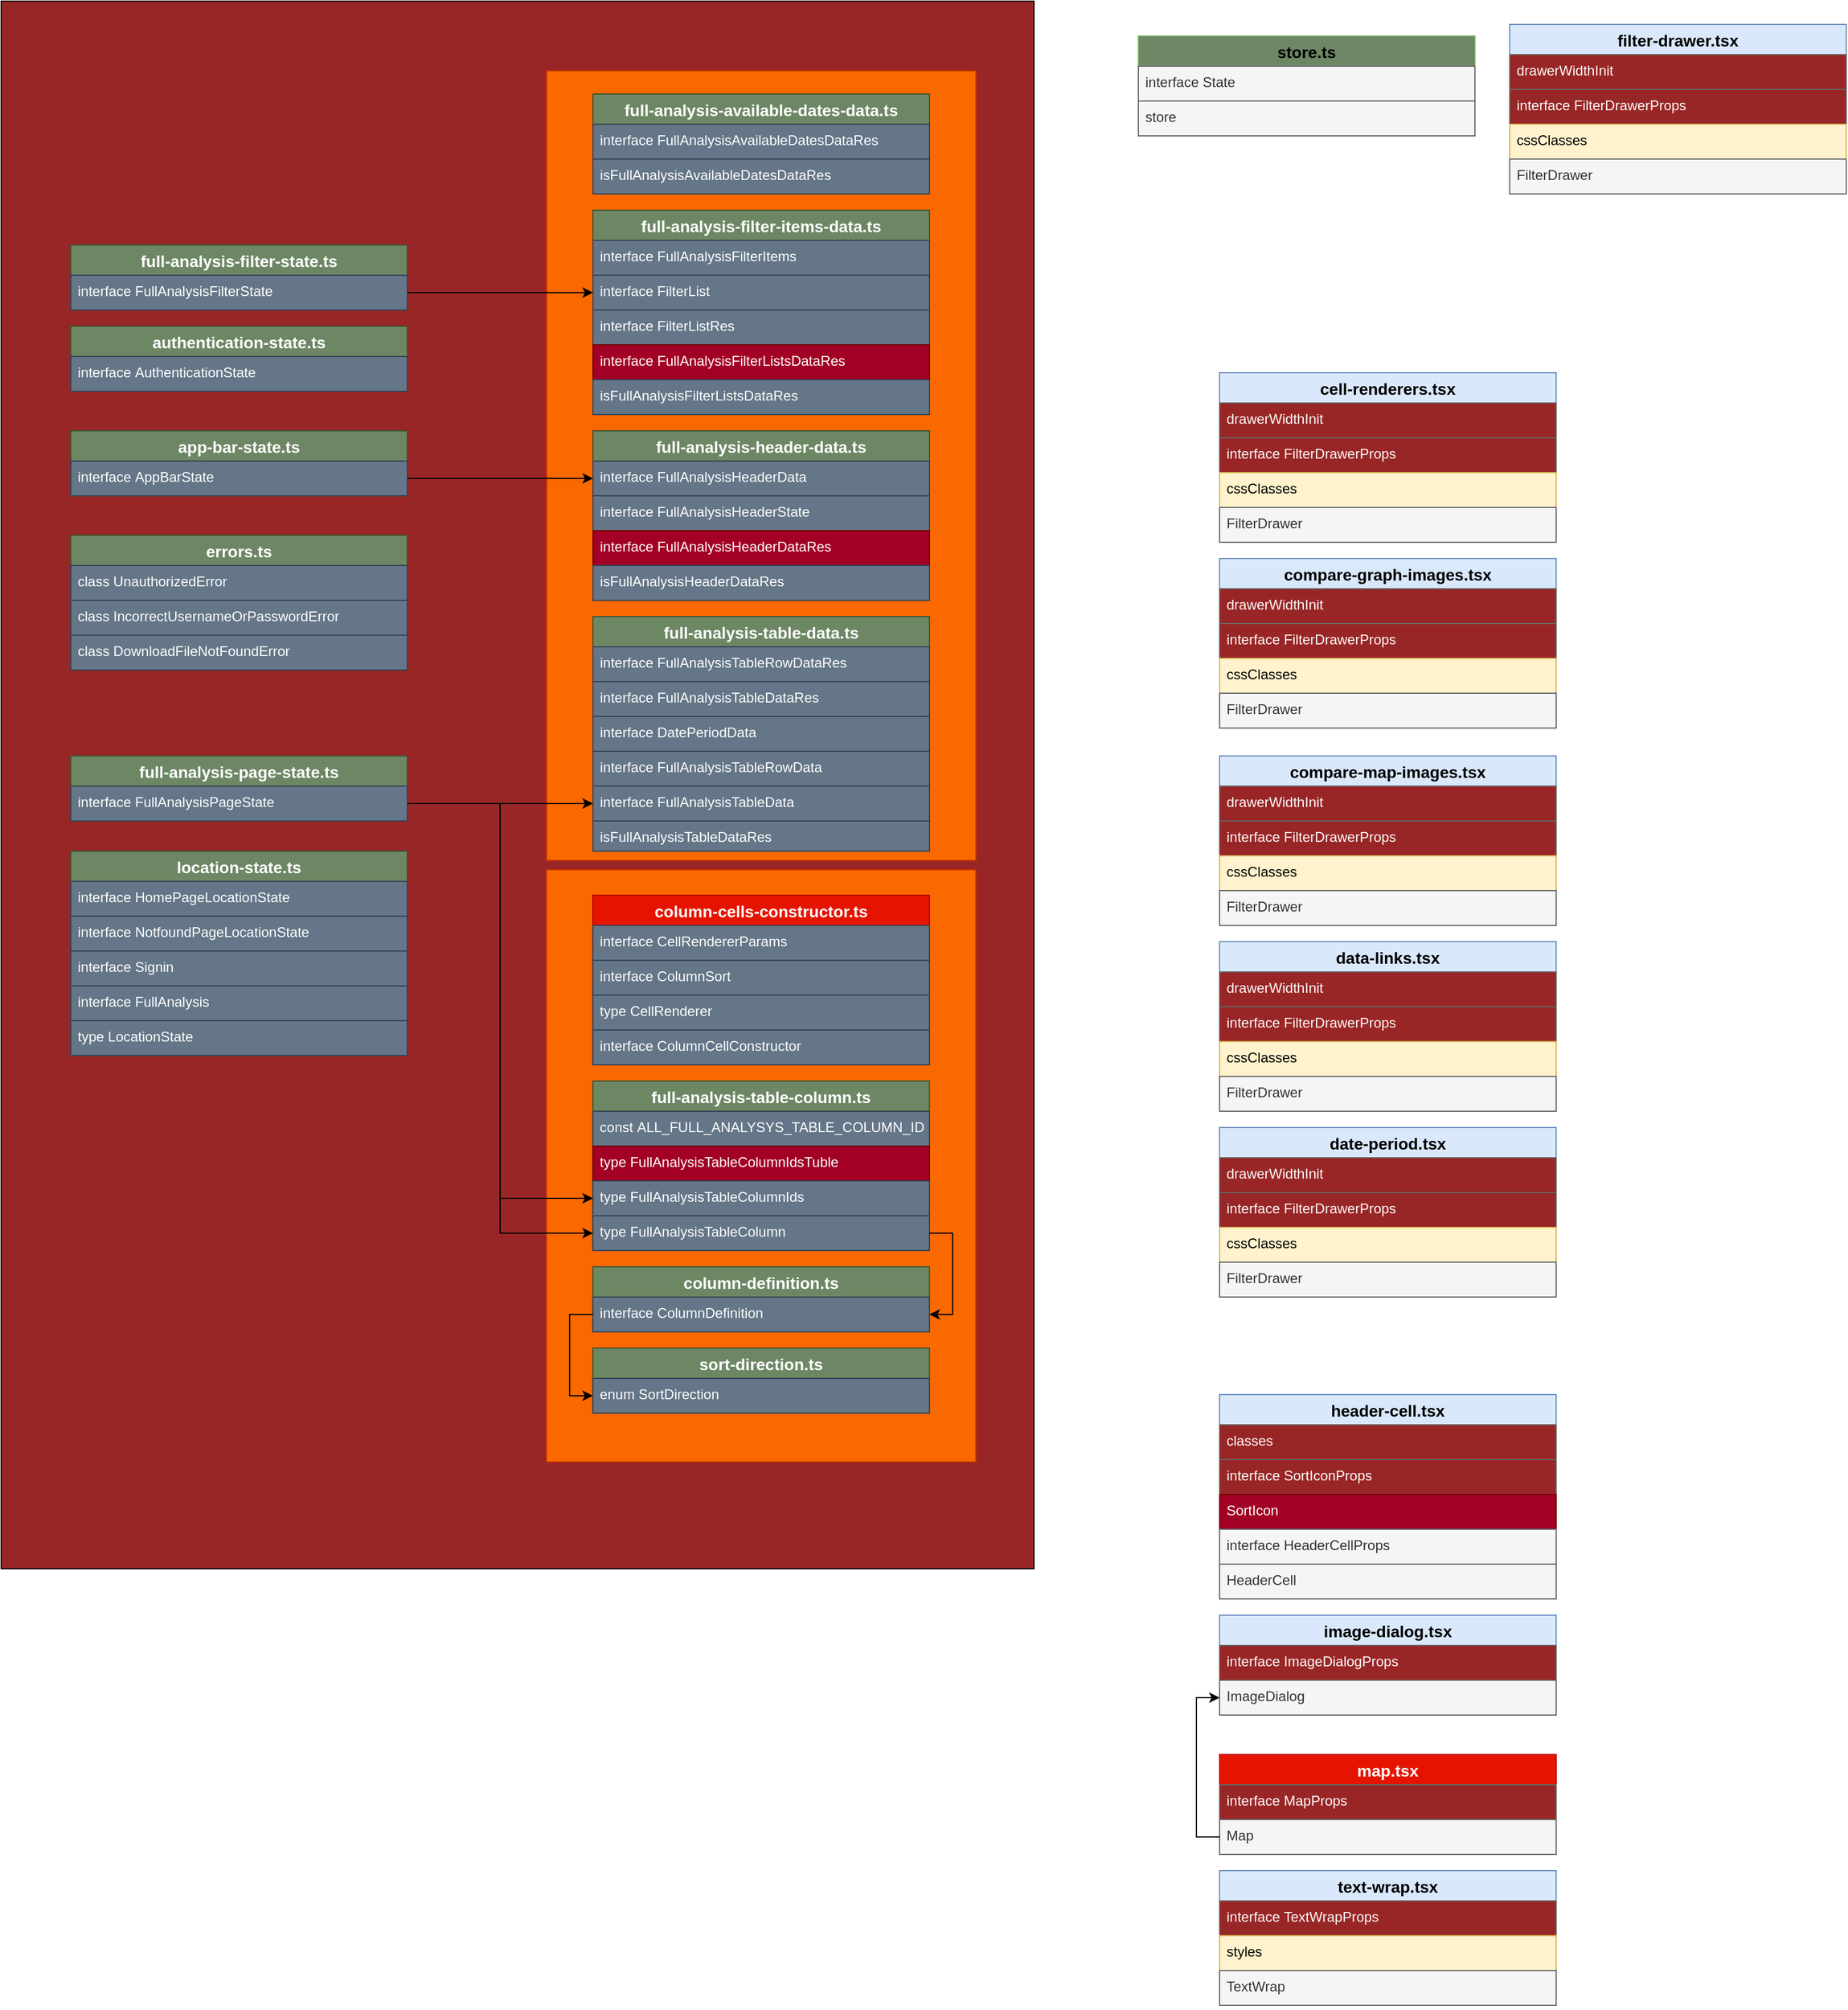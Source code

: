 <mxfile version="14.9.4" type="github">
  <diagram id="5SXes1SylNmNLAyZej1b" name="Page-1">
    <mxGraphModel dx="4013" dy="727" grid="1" gridSize="10" guides="1" tooltips="1" connect="1" arrows="1" fold="1" page="1" pageScale="1" pageWidth="850" pageHeight="1100" math="0" shadow="0">
      <root>
        <mxCell id="0" />
        <mxCell id="1" parent="0" />
        <mxCell id="j3aWC36EJ92PUxpBvVHE-167" value="" style="rounded=0;whiteSpace=wrap;html=1;fillColor=#992626;" vertex="1" parent="1">
          <mxGeometry x="-2810" y="80" width="890" height="1350" as="geometry" />
        </mxCell>
        <mxCell id="j3aWC36EJ92PUxpBvVHE-138" value="" style="rounded=0;whiteSpace=wrap;html=1;fillColor=#fa6800;strokeColor=#C73500;fontColor=#000000;" vertex="1" parent="1">
          <mxGeometry x="-2340" y="140" width="370" height="680" as="geometry" />
        </mxCell>
        <mxCell id="j3aWC36EJ92PUxpBvVHE-137" value="" style="rounded=0;whiteSpace=wrap;html=1;fillColor=#fa6800;strokeColor=#C73500;fontColor=#000000;" vertex="1" parent="1">
          <mxGeometry x="-2340.07" y="828" width="370" height="510" as="geometry" />
        </mxCell>
        <mxCell id="j3aWC36EJ92PUxpBvVHE-92" value="full-analysis-available-dates-data.ts" style="swimlane;fontStyle=1;childLayout=stackLayout;horizontal=1;startSize=26;horizontalStack=0;resizeParent=1;resizeParentMax=0;resizeLast=0;collapsible=1;marginBottom=0;align=center;fontSize=14;fillColor=#6d8764;strokeColor=#3A5431;fontColor=#ffffff;" vertex="1" parent="1">
          <mxGeometry x="-2300" y="160" width="290" height="86" as="geometry">
            <mxRectangle x="-70" y="90" width="120" height="26" as="alternateBounds" />
          </mxGeometry>
        </mxCell>
        <mxCell id="j3aWC36EJ92PUxpBvVHE-93" value="interface FullAnalysisAvailableDatesDataRes" style="text;strokeColor=#314354;fillColor=#647687;spacingLeft=4;spacingRight=4;overflow=hidden;rotatable=0;points=[[0,0.5],[1,0.5]];portConstraint=eastwest;fontSize=12;fontColor=#ffffff;" vertex="1" parent="j3aWC36EJ92PUxpBvVHE-92">
          <mxGeometry y="26" width="290" height="30" as="geometry" />
        </mxCell>
        <mxCell id="j3aWC36EJ92PUxpBvVHE-94" value="isFullAnalysisAvailableDatesDataRes" style="text;strokeColor=#314354;fillColor=#647687;spacingLeft=4;spacingRight=4;overflow=hidden;rotatable=0;points=[[0,0.5],[1,0.5]];portConstraint=eastwest;fontSize=12;fontColor=#ffffff;" vertex="1" parent="j3aWC36EJ92PUxpBvVHE-92">
          <mxGeometry y="56" width="290" height="30" as="geometry" />
        </mxCell>
        <mxCell id="j3aWC36EJ92PUxpBvVHE-95" value="full-analysis-filter-items-data.ts" style="swimlane;fontStyle=1;childLayout=stackLayout;horizontal=1;startSize=26;horizontalStack=0;resizeParent=1;resizeParentMax=0;resizeLast=0;collapsible=1;marginBottom=0;align=center;fontSize=14;fillColor=#6d8764;strokeColor=#3A5431;fontColor=#ffffff;" vertex="1" parent="1">
          <mxGeometry x="-2300" y="260" width="290" height="176" as="geometry">
            <mxRectangle x="-70" y="90" width="120" height="26" as="alternateBounds" />
          </mxGeometry>
        </mxCell>
        <mxCell id="j3aWC36EJ92PUxpBvVHE-96" value="interface FullAnalysisFilterItems" style="text;strokeColor=#314354;fillColor=#647687;spacingLeft=4;spacingRight=4;overflow=hidden;rotatable=0;points=[[0,0.5],[1,0.5]];portConstraint=eastwest;fontSize=12;fontColor=#ffffff;" vertex="1" parent="j3aWC36EJ92PUxpBvVHE-95">
          <mxGeometry y="26" width="290" height="30" as="geometry" />
        </mxCell>
        <mxCell id="j3aWC36EJ92PUxpBvVHE-97" value="interface FilterList" style="text;strokeColor=#314354;fillColor=#647687;spacingLeft=4;spacingRight=4;overflow=hidden;rotatable=0;points=[[0,0.5],[1,0.5]];portConstraint=eastwest;fontSize=12;fontColor=#ffffff;" vertex="1" parent="j3aWC36EJ92PUxpBvVHE-95">
          <mxGeometry y="56" width="290" height="30" as="geometry" />
        </mxCell>
        <mxCell id="j3aWC36EJ92PUxpBvVHE-104" value="interface FilterListRes" style="text;strokeColor=#314354;fillColor=#647687;spacingLeft=4;spacingRight=4;overflow=hidden;rotatable=0;points=[[0,0.5],[1,0.5]];portConstraint=eastwest;fontSize=12;fontColor=#ffffff;" vertex="1" parent="j3aWC36EJ92PUxpBvVHE-95">
          <mxGeometry y="86" width="290" height="30" as="geometry" />
        </mxCell>
        <mxCell id="j3aWC36EJ92PUxpBvVHE-105" value="interface FullAnalysisFilterListsDataRes" style="text;strokeColor=#6F0000;fillColor=#a20025;spacingLeft=4;spacingRight=4;overflow=hidden;rotatable=0;points=[[0,0.5],[1,0.5]];portConstraint=eastwest;fontSize=12;fontColor=#ffffff;" vertex="1" parent="j3aWC36EJ92PUxpBvVHE-95">
          <mxGeometry y="116" width="290" height="30" as="geometry" />
        </mxCell>
        <mxCell id="j3aWC36EJ92PUxpBvVHE-106" value="isFullAnalysisFilterListsDataRes" style="text;strokeColor=#314354;fillColor=#647687;spacingLeft=4;spacingRight=4;overflow=hidden;rotatable=0;points=[[0,0.5],[1,0.5]];portConstraint=eastwest;fontSize=12;fontColor=#ffffff;" vertex="1" parent="j3aWC36EJ92PUxpBvVHE-95">
          <mxGeometry y="146" width="290" height="30" as="geometry" />
        </mxCell>
        <mxCell id="j3aWC36EJ92PUxpBvVHE-101" value="full-analysis-table-data.ts" style="swimlane;fontStyle=1;childLayout=stackLayout;horizontal=1;startSize=26;horizontalStack=0;resizeParent=1;resizeParentMax=0;resizeLast=0;collapsible=1;marginBottom=0;align=center;fontSize=14;fillColor=#6d8764;strokeColor=#3A5431;fontColor=#ffffff;" vertex="1" parent="1">
          <mxGeometry x="-2300" y="610" width="290" height="202" as="geometry">
            <mxRectangle x="-70" y="90" width="120" height="26" as="alternateBounds" />
          </mxGeometry>
        </mxCell>
        <mxCell id="j3aWC36EJ92PUxpBvVHE-102" value="interface FullAnalysisTableRowDataRes" style="text;strokeColor=#314354;fillColor=#647687;spacingLeft=4;spacingRight=4;overflow=hidden;rotatable=0;points=[[0,0.5],[1,0.5]];portConstraint=eastwest;fontSize=12;fontColor=#ffffff;" vertex="1" parent="j3aWC36EJ92PUxpBvVHE-101">
          <mxGeometry y="26" width="290" height="30" as="geometry" />
        </mxCell>
        <mxCell id="j3aWC36EJ92PUxpBvVHE-113" value="interface FullAnalysisTableDataRes" style="text;strokeColor=#314354;fillColor=#647687;spacingLeft=4;spacingRight=4;overflow=hidden;rotatable=0;points=[[0,0.5],[1,0.5]];portConstraint=eastwest;fontSize=12;fontColor=#ffffff;" vertex="1" parent="j3aWC36EJ92PUxpBvVHE-101">
          <mxGeometry y="56" width="290" height="30" as="geometry" />
        </mxCell>
        <mxCell id="j3aWC36EJ92PUxpBvVHE-114" value="interface DatePeriodData" style="text;strokeColor=#314354;fillColor=#647687;spacingLeft=4;spacingRight=4;overflow=hidden;rotatable=0;points=[[0,0.5],[1,0.5]];portConstraint=eastwest;fontSize=12;fontColor=#ffffff;" vertex="1" parent="j3aWC36EJ92PUxpBvVHE-101">
          <mxGeometry y="86" width="290" height="30" as="geometry" />
        </mxCell>
        <mxCell id="j3aWC36EJ92PUxpBvVHE-115" value="interface FullAnalysisTableRowData" style="text;strokeColor=#314354;fillColor=#647687;spacingLeft=4;spacingRight=4;overflow=hidden;rotatable=0;points=[[0,0.5],[1,0.5]];portConstraint=eastwest;fontSize=12;fontColor=#ffffff;" vertex="1" parent="j3aWC36EJ92PUxpBvVHE-101">
          <mxGeometry y="116" width="290" height="30" as="geometry" />
        </mxCell>
        <mxCell id="j3aWC36EJ92PUxpBvVHE-116" value="interface FullAnalysisTableData" style="text;strokeColor=#314354;fillColor=#647687;spacingLeft=4;spacingRight=4;overflow=hidden;rotatable=0;points=[[0,0.5],[1,0.5]];portConstraint=eastwest;fontSize=12;fontColor=#ffffff;" vertex="1" parent="j3aWC36EJ92PUxpBvVHE-101">
          <mxGeometry y="146" width="290" height="30" as="geometry" />
        </mxCell>
        <mxCell id="j3aWC36EJ92PUxpBvVHE-103" value="isFullAnalysisTableDataRes" style="text;strokeColor=#314354;fillColor=#647687;spacingLeft=4;spacingRight=4;overflow=hidden;rotatable=0;points=[[0,0.5],[1,0.5]];portConstraint=eastwest;fontSize=12;fontColor=#ffffff;" vertex="1" parent="j3aWC36EJ92PUxpBvVHE-101">
          <mxGeometry y="176" width="290" height="26" as="geometry" />
        </mxCell>
        <mxCell id="j3aWC36EJ92PUxpBvVHE-107" value="full-analysis-header-data.ts" style="swimlane;fontStyle=1;childLayout=stackLayout;horizontal=1;startSize=26;horizontalStack=0;resizeParent=1;resizeParentMax=0;resizeLast=0;collapsible=1;marginBottom=0;align=center;fontSize=14;fillColor=#6d8764;strokeColor=#3A5431;fontColor=#ffffff;" vertex="1" parent="1">
          <mxGeometry x="-2300" y="450" width="290" height="146" as="geometry">
            <mxRectangle x="-70" y="90" width="120" height="26" as="alternateBounds" />
          </mxGeometry>
        </mxCell>
        <mxCell id="j3aWC36EJ92PUxpBvVHE-108" value="interface FullAnalysisHeaderData" style="text;strokeColor=#314354;fillColor=#647687;spacingLeft=4;spacingRight=4;overflow=hidden;rotatable=0;points=[[0,0.5],[1,0.5]];portConstraint=eastwest;fontSize=12;fontColor=#ffffff;" vertex="1" parent="j3aWC36EJ92PUxpBvVHE-107">
          <mxGeometry y="26" width="290" height="30" as="geometry" />
        </mxCell>
        <mxCell id="j3aWC36EJ92PUxpBvVHE-109" value="interface FullAnalysisHeaderState" style="text;strokeColor=#314354;fillColor=#647687;spacingLeft=4;spacingRight=4;overflow=hidden;rotatable=0;points=[[0,0.5],[1,0.5]];portConstraint=eastwest;fontSize=12;fontColor=#ffffff;" vertex="1" parent="j3aWC36EJ92PUxpBvVHE-107">
          <mxGeometry y="56" width="290" height="30" as="geometry" />
        </mxCell>
        <mxCell id="j3aWC36EJ92PUxpBvVHE-111" value="interface FullAnalysisHeaderDataRes" style="text;strokeColor=#6F0000;fillColor=#a20025;spacingLeft=4;spacingRight=4;overflow=hidden;rotatable=0;points=[[0,0.5],[1,0.5]];portConstraint=eastwest;fontSize=12;fontColor=#ffffff;" vertex="1" parent="j3aWC36EJ92PUxpBvVHE-107">
          <mxGeometry y="86" width="290" height="30" as="geometry" />
        </mxCell>
        <mxCell id="j3aWC36EJ92PUxpBvVHE-112" value="isFullAnalysisHeaderDataRes" style="text;strokeColor=#314354;fillColor=#647687;spacingLeft=4;spacingRight=4;overflow=hidden;rotatable=0;points=[[0,0.5],[1,0.5]];portConstraint=eastwest;fontSize=12;fontColor=#ffffff;" vertex="1" parent="j3aWC36EJ92PUxpBvVHE-107">
          <mxGeometry y="116" width="290" height="30" as="geometry" />
        </mxCell>
        <mxCell id="j3aWC36EJ92PUxpBvVHE-117" value="column-definition.ts" style="swimlane;fontStyle=1;childLayout=stackLayout;horizontal=1;startSize=26;horizontalStack=0;resizeParent=1;resizeParentMax=0;resizeLast=0;collapsible=1;marginBottom=0;align=center;fontSize=14;fillColor=#6d8764;strokeColor=#3A5431;fontColor=#ffffff;" vertex="1" parent="1">
          <mxGeometry x="-2300.07" y="1170" width="290" height="56" as="geometry">
            <mxRectangle x="-70" y="90" width="120" height="26" as="alternateBounds" />
          </mxGeometry>
        </mxCell>
        <mxCell id="j3aWC36EJ92PUxpBvVHE-119" value="interface ColumnDefinition" style="text;strokeColor=#314354;fillColor=#647687;spacingLeft=4;spacingRight=4;overflow=hidden;rotatable=0;points=[[0,0.5],[1,0.5]];portConstraint=eastwest;fontSize=12;fontColor=#ffffff;" vertex="1" parent="j3aWC36EJ92PUxpBvVHE-117">
          <mxGeometry y="26" width="290" height="30" as="geometry" />
        </mxCell>
        <mxCell id="j3aWC36EJ92PUxpBvVHE-120" value="full-analysis-table-column.ts" style="swimlane;fontStyle=1;childLayout=stackLayout;horizontal=1;startSize=26;horizontalStack=0;resizeParent=1;resizeParentMax=0;resizeLast=0;collapsible=1;marginBottom=0;align=center;fontSize=14;fillColor=#6d8764;strokeColor=#3A5431;fontColor=#ffffff;" vertex="1" parent="1">
          <mxGeometry x="-2300.07" y="1010" width="290" height="146" as="geometry">
            <mxRectangle x="-70" y="90" width="120" height="26" as="alternateBounds" />
          </mxGeometry>
        </mxCell>
        <mxCell id="j3aWC36EJ92PUxpBvVHE-121" value="const ALL_FULL_ANALYSYS_TABLE_COLUMN_IDS" style="text;strokeColor=#314354;fillColor=#647687;spacingLeft=4;spacingRight=4;overflow=hidden;rotatable=0;points=[[0,0.5],[1,0.5]];portConstraint=eastwest;fontSize=12;fontColor=#ffffff;" vertex="1" parent="j3aWC36EJ92PUxpBvVHE-120">
          <mxGeometry y="26" width="290" height="30" as="geometry" />
        </mxCell>
        <mxCell id="j3aWC36EJ92PUxpBvVHE-122" value="type FullAnalysisTableColumnIdsTuble" style="text;strokeColor=#6F0000;fillColor=#a20025;spacingLeft=4;spacingRight=4;overflow=hidden;rotatable=0;points=[[0,0.5],[1,0.5]];portConstraint=eastwest;fontSize=12;fontColor=#ffffff;" vertex="1" parent="j3aWC36EJ92PUxpBvVHE-120">
          <mxGeometry y="56" width="290" height="30" as="geometry" />
        </mxCell>
        <mxCell id="j3aWC36EJ92PUxpBvVHE-132" value="type FullAnalysisTableColumnIds" style="text;strokeColor=#314354;fillColor=#647687;spacingLeft=4;spacingRight=4;overflow=hidden;rotatable=0;points=[[0,0.5],[1,0.5]];portConstraint=eastwest;fontSize=12;fontColor=#ffffff;" vertex="1" parent="j3aWC36EJ92PUxpBvVHE-120">
          <mxGeometry y="86" width="290" height="30" as="geometry" />
        </mxCell>
        <mxCell id="j3aWC36EJ92PUxpBvVHE-133" value="type FullAnalysisTableColumn" style="text;strokeColor=#314354;fillColor=#647687;spacingLeft=4;spacingRight=4;overflow=hidden;rotatable=0;points=[[0,0.5],[1,0.5]];portConstraint=eastwest;fontSize=12;fontColor=#ffffff;" vertex="1" parent="j3aWC36EJ92PUxpBvVHE-120">
          <mxGeometry y="116" width="290" height="30" as="geometry" />
        </mxCell>
        <mxCell id="j3aWC36EJ92PUxpBvVHE-123" value="sort-direction.ts" style="swimlane;fontStyle=1;childLayout=stackLayout;horizontal=1;startSize=26;horizontalStack=0;resizeParent=1;resizeParentMax=0;resizeLast=0;collapsible=1;marginBottom=0;align=center;fontSize=14;fillColor=#6d8764;strokeColor=#3A5431;fontColor=#ffffff;" vertex="1" parent="1">
          <mxGeometry x="-2300.07" y="1240" width="290" height="56" as="geometry">
            <mxRectangle x="-70" y="90" width="120" height="26" as="alternateBounds" />
          </mxGeometry>
        </mxCell>
        <mxCell id="j3aWC36EJ92PUxpBvVHE-124" value="enum SortDirection" style="text;strokeColor=#314354;fillColor=#647687;spacingLeft=4;spacingRight=4;overflow=hidden;rotatable=0;points=[[0,0.5],[1,0.5]];portConstraint=eastwest;fontSize=12;fontColor=#ffffff;" vertex="1" parent="j3aWC36EJ92PUxpBvVHE-123">
          <mxGeometry y="26" width="290" height="30" as="geometry" />
        </mxCell>
        <mxCell id="j3aWC36EJ92PUxpBvVHE-126" value="column-cells-constructor.ts" style="swimlane;fontStyle=1;childLayout=stackLayout;horizontal=1;startSize=26;horizontalStack=0;resizeParent=1;resizeParentMax=0;resizeLast=0;collapsible=1;marginBottom=0;align=center;fontSize=14;fillColor=#e51400;strokeColor=#B20000;fontColor=#ffffff;" vertex="1" parent="1">
          <mxGeometry x="-2300.07" y="850" width="290" height="146" as="geometry">
            <mxRectangle x="-70" y="90" width="120" height="26" as="alternateBounds" />
          </mxGeometry>
        </mxCell>
        <mxCell id="j3aWC36EJ92PUxpBvVHE-127" value="interface CellRendererParams" style="text;strokeColor=#314354;fillColor=#647687;spacingLeft=4;spacingRight=4;overflow=hidden;rotatable=0;points=[[0,0.5],[1,0.5]];portConstraint=eastwest;fontSize=12;fontColor=#ffffff;" vertex="1" parent="j3aWC36EJ92PUxpBvVHE-126">
          <mxGeometry y="26" width="290" height="30" as="geometry" />
        </mxCell>
        <mxCell id="j3aWC36EJ92PUxpBvVHE-128" value="interface ColumnSort" style="text;strokeColor=#314354;fillColor=#647687;spacingLeft=4;spacingRight=4;overflow=hidden;rotatable=0;points=[[0,0.5],[1,0.5]];portConstraint=eastwest;fontSize=12;fontColor=#ffffff;" vertex="1" parent="j3aWC36EJ92PUxpBvVHE-126">
          <mxGeometry y="56" width="290" height="30" as="geometry" />
        </mxCell>
        <mxCell id="j3aWC36EJ92PUxpBvVHE-130" value="type CellRenderer" style="text;strokeColor=#314354;fillColor=#647687;spacingLeft=4;spacingRight=4;overflow=hidden;rotatable=0;points=[[0,0.5],[1,0.5]];portConstraint=eastwest;fontSize=12;fontColor=#ffffff;" vertex="1" parent="j3aWC36EJ92PUxpBvVHE-126">
          <mxGeometry y="86" width="290" height="30" as="geometry" />
        </mxCell>
        <mxCell id="j3aWC36EJ92PUxpBvVHE-131" value="interface ColumnCellConstructor" style="text;strokeColor=#314354;fillColor=#647687;spacingLeft=4;spacingRight=4;overflow=hidden;rotatable=0;points=[[0,0.5],[1,0.5]];portConstraint=eastwest;fontSize=12;fontColor=#ffffff;" vertex="1" parent="j3aWC36EJ92PUxpBvVHE-126">
          <mxGeometry y="116" width="290" height="30" as="geometry" />
        </mxCell>
        <mxCell id="j3aWC36EJ92PUxpBvVHE-129" style="edgeStyle=orthogonalEdgeStyle;rounded=0;orthogonalLoop=1;jettySize=auto;html=1;entryX=0;entryY=0.5;entryDx=0;entryDy=0;" edge="1" parent="1" source="j3aWC36EJ92PUxpBvVHE-119" target="j3aWC36EJ92PUxpBvVHE-124">
          <mxGeometry relative="1" as="geometry" />
        </mxCell>
        <mxCell id="j3aWC36EJ92PUxpBvVHE-136" style="edgeStyle=orthogonalEdgeStyle;rounded=0;orthogonalLoop=1;jettySize=auto;html=1;exitX=1;exitY=0.5;exitDx=0;exitDy=0;" edge="1" parent="1" source="j3aWC36EJ92PUxpBvVHE-133" target="j3aWC36EJ92PUxpBvVHE-119">
          <mxGeometry relative="1" as="geometry" />
        </mxCell>
        <mxCell id="j3aWC36EJ92PUxpBvVHE-139" value="app-bar-state.ts" style="swimlane;fontStyle=1;childLayout=stackLayout;horizontal=1;startSize=26;horizontalStack=0;resizeParent=1;resizeParentMax=0;resizeLast=0;collapsible=1;marginBottom=0;align=center;fontSize=14;fillColor=#6d8764;strokeColor=#3A5431;fontColor=#ffffff;" vertex="1" parent="1">
          <mxGeometry x="-2750" y="450" width="290" height="56" as="geometry">
            <mxRectangle x="-70" y="90" width="120" height="26" as="alternateBounds" />
          </mxGeometry>
        </mxCell>
        <mxCell id="j3aWC36EJ92PUxpBvVHE-141" value="interface AppBarState" style="text;strokeColor=#314354;fillColor=#647687;spacingLeft=4;spacingRight=4;overflow=hidden;rotatable=0;points=[[0,0.5],[1,0.5]];portConstraint=eastwest;fontSize=12;fontColor=#ffffff;" vertex="1" parent="j3aWC36EJ92PUxpBvVHE-139">
          <mxGeometry y="26" width="290" height="30" as="geometry" />
        </mxCell>
        <mxCell id="j3aWC36EJ92PUxpBvVHE-142" value="authentication-state.ts" style="swimlane;fontStyle=1;childLayout=stackLayout;horizontal=1;startSize=26;horizontalStack=0;resizeParent=1;resizeParentMax=0;resizeLast=0;collapsible=1;marginBottom=0;align=center;fontSize=14;fillColor=#6d8764;strokeColor=#3A5431;fontColor=#ffffff;" vertex="1" parent="1">
          <mxGeometry x="-2750" y="360" width="290" height="56" as="geometry">
            <mxRectangle x="-70" y="90" width="120" height="26" as="alternateBounds" />
          </mxGeometry>
        </mxCell>
        <mxCell id="j3aWC36EJ92PUxpBvVHE-143" value="interface AuthenticationState" style="text;strokeColor=#314354;fillColor=#647687;spacingLeft=4;spacingRight=4;overflow=hidden;rotatable=0;points=[[0,0.5],[1,0.5]];portConstraint=eastwest;fontSize=12;fontColor=#ffffff;" vertex="1" parent="j3aWC36EJ92PUxpBvVHE-142">
          <mxGeometry y="26" width="290" height="30" as="geometry" />
        </mxCell>
        <mxCell id="j3aWC36EJ92PUxpBvVHE-145" value="errors.ts" style="swimlane;fontStyle=1;childLayout=stackLayout;horizontal=1;startSize=26;horizontalStack=0;resizeParent=1;resizeParentMax=0;resizeLast=0;collapsible=1;marginBottom=0;align=center;fontSize=14;fillColor=#6d8764;strokeColor=#3A5431;fontColor=#ffffff;" vertex="1" parent="1">
          <mxGeometry x="-2750" y="540" width="290" height="116" as="geometry">
            <mxRectangle x="-70" y="90" width="120" height="26" as="alternateBounds" />
          </mxGeometry>
        </mxCell>
        <mxCell id="j3aWC36EJ92PUxpBvVHE-164" value="class UnauthorizedError" style="text;strokeColor=#314354;fillColor=#647687;spacingLeft=4;spacingRight=4;overflow=hidden;rotatable=0;points=[[0,0.5],[1,0.5]];portConstraint=eastwest;fontSize=12;fontColor=#ffffff;" vertex="1" parent="j3aWC36EJ92PUxpBvVHE-145">
          <mxGeometry y="26" width="290" height="30" as="geometry" />
        </mxCell>
        <mxCell id="j3aWC36EJ92PUxpBvVHE-146" value="class IncorrectUsernameOrPasswordError" style="text;strokeColor=#314354;fillColor=#647687;spacingLeft=4;spacingRight=4;overflow=hidden;rotatable=0;points=[[0,0.5],[1,0.5]];portConstraint=eastwest;fontSize=12;fontColor=#ffffff;" vertex="1" parent="j3aWC36EJ92PUxpBvVHE-145">
          <mxGeometry y="56" width="290" height="30" as="geometry" />
        </mxCell>
        <mxCell id="j3aWC36EJ92PUxpBvVHE-147" value="class DownloadFileNotFoundError" style="text;strokeColor=#314354;fillColor=#647687;spacingLeft=4;spacingRight=4;overflow=hidden;rotatable=0;points=[[0,0.5],[1,0.5]];portConstraint=eastwest;fontSize=12;fontColor=#ffffff;" vertex="1" parent="j3aWC36EJ92PUxpBvVHE-145">
          <mxGeometry y="86" width="290" height="30" as="geometry" />
        </mxCell>
        <mxCell id="j3aWC36EJ92PUxpBvVHE-148" value="full-analysis-filter-state.ts" style="swimlane;fontStyle=1;childLayout=stackLayout;horizontal=1;startSize=26;horizontalStack=0;resizeParent=1;resizeParentMax=0;resizeLast=0;collapsible=1;marginBottom=0;align=center;fontSize=14;fillColor=#6d8764;strokeColor=#3A5431;fontColor=#ffffff;" vertex="1" parent="1">
          <mxGeometry x="-2750" y="290" width="290" height="56" as="geometry">
            <mxRectangle x="-70" y="90" width="120" height="26" as="alternateBounds" />
          </mxGeometry>
        </mxCell>
        <mxCell id="j3aWC36EJ92PUxpBvVHE-150" value="interface FullAnalysisFilterState" style="text;strokeColor=#314354;fillColor=#647687;spacingLeft=4;spacingRight=4;overflow=hidden;rotatable=0;points=[[0,0.5],[1,0.5]];portConstraint=eastwest;fontSize=12;fontColor=#ffffff;" vertex="1" parent="j3aWC36EJ92PUxpBvVHE-148">
          <mxGeometry y="26" width="290" height="30" as="geometry" />
        </mxCell>
        <mxCell id="j3aWC36EJ92PUxpBvVHE-151" value="full-analysis-page-state.ts" style="swimlane;fontStyle=1;childLayout=stackLayout;horizontal=1;startSize=26;horizontalStack=0;resizeParent=1;resizeParentMax=0;resizeLast=0;collapsible=1;marginBottom=0;align=center;fontSize=14;fillColor=#6d8764;strokeColor=#3A5431;fontColor=#ffffff;" vertex="1" parent="1">
          <mxGeometry x="-2750" y="730" width="290" height="56" as="geometry">
            <mxRectangle x="-70" y="90" width="120" height="26" as="alternateBounds" />
          </mxGeometry>
        </mxCell>
        <mxCell id="j3aWC36EJ92PUxpBvVHE-153" value="interface FullAnalysisPageState" style="text;strokeColor=#314354;fillColor=#647687;spacingLeft=4;spacingRight=4;overflow=hidden;rotatable=0;points=[[0,0.5],[1,0.5]];portConstraint=eastwest;fontSize=12;fontColor=#ffffff;" vertex="1" parent="j3aWC36EJ92PUxpBvVHE-151">
          <mxGeometry y="26" width="290" height="30" as="geometry" />
        </mxCell>
        <mxCell id="j3aWC36EJ92PUxpBvVHE-154" value="location-state.ts" style="swimlane;fontStyle=1;childLayout=stackLayout;horizontal=1;startSize=26;horizontalStack=0;resizeParent=1;resizeParentMax=0;resizeLast=0;collapsible=1;marginBottom=0;align=center;fontSize=14;fillColor=#6d8764;strokeColor=#3A5431;fontColor=#ffffff;" vertex="1" parent="1">
          <mxGeometry x="-2750" y="812" width="290" height="176" as="geometry">
            <mxRectangle x="-70" y="90" width="120" height="26" as="alternateBounds" />
          </mxGeometry>
        </mxCell>
        <mxCell id="j3aWC36EJ92PUxpBvVHE-155" value="interface HomePageLocationState" style="text;strokeColor=#314354;fillColor=#647687;spacingLeft=4;spacingRight=4;overflow=hidden;rotatable=0;points=[[0,0.5],[1,0.5]];portConstraint=eastwest;fontSize=12;fontColor=#ffffff;" vertex="1" parent="j3aWC36EJ92PUxpBvVHE-154">
          <mxGeometry y="26" width="290" height="30" as="geometry" />
        </mxCell>
        <mxCell id="j3aWC36EJ92PUxpBvVHE-159" value="interface NotfoundPageLocationState" style="text;strokeColor=#314354;fillColor=#647687;spacingLeft=4;spacingRight=4;overflow=hidden;rotatable=0;points=[[0,0.5],[1,0.5]];portConstraint=eastwest;fontSize=12;fontColor=#ffffff;" vertex="1" parent="j3aWC36EJ92PUxpBvVHE-154">
          <mxGeometry y="56" width="290" height="30" as="geometry" />
        </mxCell>
        <mxCell id="j3aWC36EJ92PUxpBvVHE-158" value="interface Signin" style="text;strokeColor=#314354;fillColor=#647687;spacingLeft=4;spacingRight=4;overflow=hidden;rotatable=0;points=[[0,0.5],[1,0.5]];portConstraint=eastwest;fontSize=12;fontColor=#ffffff;" vertex="1" parent="j3aWC36EJ92PUxpBvVHE-154">
          <mxGeometry y="86" width="290" height="30" as="geometry" />
        </mxCell>
        <mxCell id="j3aWC36EJ92PUxpBvVHE-157" value="interface FullAnalysis" style="text;strokeColor=#314354;fillColor=#647687;spacingLeft=4;spacingRight=4;overflow=hidden;rotatable=0;points=[[0,0.5],[1,0.5]];portConstraint=eastwest;fontSize=12;fontColor=#ffffff;" vertex="1" parent="j3aWC36EJ92PUxpBvVHE-154">
          <mxGeometry y="116" width="290" height="30" as="geometry" />
        </mxCell>
        <mxCell id="j3aWC36EJ92PUxpBvVHE-156" value="type LocationState" style="text;strokeColor=#314354;fillColor=#647687;spacingLeft=4;spacingRight=4;overflow=hidden;rotatable=0;points=[[0,0.5],[1,0.5]];portConstraint=eastwest;fontSize=12;fontColor=#ffffff;" vertex="1" parent="j3aWC36EJ92PUxpBvVHE-154">
          <mxGeometry y="146" width="290" height="30" as="geometry" />
        </mxCell>
        <mxCell id="j3aWC36EJ92PUxpBvVHE-160" style="edgeStyle=orthogonalEdgeStyle;rounded=0;orthogonalLoop=1;jettySize=auto;html=1;" edge="1" parent="1" source="j3aWC36EJ92PUxpBvVHE-153" target="j3aWC36EJ92PUxpBvVHE-116">
          <mxGeometry relative="1" as="geometry" />
        </mxCell>
        <mxCell id="j3aWC36EJ92PUxpBvVHE-161" style="edgeStyle=orthogonalEdgeStyle;rounded=0;orthogonalLoop=1;jettySize=auto;html=1;" edge="1" parent="1" source="j3aWC36EJ92PUxpBvVHE-153" target="j3aWC36EJ92PUxpBvVHE-133">
          <mxGeometry relative="1" as="geometry" />
        </mxCell>
        <mxCell id="j3aWC36EJ92PUxpBvVHE-162" style="edgeStyle=orthogonalEdgeStyle;rounded=0;orthogonalLoop=1;jettySize=auto;html=1;" edge="1" parent="1" source="j3aWC36EJ92PUxpBvVHE-153" target="j3aWC36EJ92PUxpBvVHE-132">
          <mxGeometry relative="1" as="geometry" />
        </mxCell>
        <mxCell id="j3aWC36EJ92PUxpBvVHE-163" style="edgeStyle=orthogonalEdgeStyle;rounded=0;orthogonalLoop=1;jettySize=auto;html=1;entryX=0;entryY=0.5;entryDx=0;entryDy=0;" edge="1" parent="1" source="j3aWC36EJ92PUxpBvVHE-150" target="j3aWC36EJ92PUxpBvVHE-97">
          <mxGeometry relative="1" as="geometry" />
        </mxCell>
        <mxCell id="j3aWC36EJ92PUxpBvVHE-165" style="edgeStyle=orthogonalEdgeStyle;rounded=0;orthogonalLoop=1;jettySize=auto;html=1;" edge="1" parent="1" source="j3aWC36EJ92PUxpBvVHE-141" target="j3aWC36EJ92PUxpBvVHE-108">
          <mxGeometry relative="1" as="geometry" />
        </mxCell>
        <mxCell id="j3aWC36EJ92PUxpBvVHE-168" value="filter-drawer.tsx" style="swimlane;fontStyle=1;childLayout=stackLayout;horizontal=1;startSize=26;horizontalStack=0;resizeParent=1;resizeParentMax=0;resizeLast=0;collapsible=1;marginBottom=0;align=center;fontSize=14;fillColor=#dae8fc;strokeColor=#6c8ebf;" vertex="1" parent="1">
          <mxGeometry x="-1510" y="100" width="290" height="146" as="geometry">
            <mxRectangle x="-70" y="90" width="120" height="26" as="alternateBounds" />
          </mxGeometry>
        </mxCell>
        <mxCell id="j3aWC36EJ92PUxpBvVHE-169" value="drawerWidthInit" style="text;strokeColor=#666666;spacingLeft=4;spacingRight=4;overflow=hidden;rotatable=0;points=[[0,0.5],[1,0.5]];portConstraint=eastwest;fontSize=12;fillColor=#992626;fontColor=#FCFCFC;" vertex="1" parent="j3aWC36EJ92PUxpBvVHE-168">
          <mxGeometry y="26" width="290" height="30" as="geometry" />
        </mxCell>
        <mxCell id="j3aWC36EJ92PUxpBvVHE-170" value="interface FilterDrawerProps" style="text;strokeColor=#666666;spacingLeft=4;spacingRight=4;overflow=hidden;rotatable=0;points=[[0,0.5],[1,0.5]];portConstraint=eastwest;fontSize=12;fillColor=#992626;fontColor=#FCFCFC;" vertex="1" parent="j3aWC36EJ92PUxpBvVHE-168">
          <mxGeometry y="56" width="290" height="30" as="geometry" />
        </mxCell>
        <mxCell id="j3aWC36EJ92PUxpBvVHE-171" value="cssClasses" style="text;strokeColor=#d6b656;fillColor=#fff2cc;spacingLeft=4;spacingRight=4;overflow=hidden;rotatable=0;points=[[0,0.5],[1,0.5]];portConstraint=eastwest;fontSize=12;" vertex="1" parent="j3aWC36EJ92PUxpBvVHE-168">
          <mxGeometry y="86" width="290" height="30" as="geometry" />
        </mxCell>
        <mxCell id="j3aWC36EJ92PUxpBvVHE-172" value="FilterDrawer" style="text;strokeColor=#666666;fillColor=#f5f5f5;spacingLeft=4;spacingRight=4;overflow=hidden;rotatable=0;points=[[0,0.5],[1,0.5]];portConstraint=eastwest;fontSize=12;fontColor=#333333;" vertex="1" parent="j3aWC36EJ92PUxpBvVHE-168">
          <mxGeometry y="116" width="290" height="30" as="geometry" />
        </mxCell>
        <mxCell id="j3aWC36EJ92PUxpBvVHE-173" value="store.ts" style="swimlane;fontStyle=1;childLayout=stackLayout;horizontal=1;startSize=26;horizontalStack=0;resizeParent=1;resizeParentMax=0;resizeLast=0;collapsible=1;marginBottom=0;align=center;fontSize=14;strokeColor=#82b366;fillColor=#6D8764;" vertex="1" parent="1">
          <mxGeometry x="-1830" y="110" width="290" height="86" as="geometry">
            <mxRectangle x="-70" y="90" width="120" height="26" as="alternateBounds" />
          </mxGeometry>
        </mxCell>
        <mxCell id="j3aWC36EJ92PUxpBvVHE-174" value="interface State" style="text;strokeColor=#666666;spacingLeft=4;spacingRight=4;overflow=hidden;rotatable=0;points=[[0,0.5],[1,0.5]];portConstraint=eastwest;fontSize=12;fillColor=#f5f5f5;fontColor=#333333;" vertex="1" parent="j3aWC36EJ92PUxpBvVHE-173">
          <mxGeometry y="26" width="290" height="30" as="geometry" />
        </mxCell>
        <mxCell id="j3aWC36EJ92PUxpBvVHE-175" value="store" style="text;spacingLeft=4;spacingRight=4;overflow=hidden;rotatable=0;points=[[0,0.5],[1,0.5]];portConstraint=eastwest;fontSize=12;strokeColor=#666666;fillColor=#f5f5f5;fontColor=#333333;" vertex="1" parent="j3aWC36EJ92PUxpBvVHE-173">
          <mxGeometry y="56" width="290" height="30" as="geometry" />
        </mxCell>
        <mxCell id="j3aWC36EJ92PUxpBvVHE-176" value="cell-renderers.tsx" style="swimlane;fontStyle=1;childLayout=stackLayout;horizontal=1;startSize=26;horizontalStack=0;resizeParent=1;resizeParentMax=0;resizeLast=0;collapsible=1;marginBottom=0;align=center;fontSize=14;fillColor=#dae8fc;strokeColor=#6c8ebf;" vertex="1" parent="1">
          <mxGeometry x="-1760" y="400" width="290" height="146" as="geometry">
            <mxRectangle x="-70" y="90" width="120" height="26" as="alternateBounds" />
          </mxGeometry>
        </mxCell>
        <mxCell id="j3aWC36EJ92PUxpBvVHE-177" value="drawerWidthInit" style="text;strokeColor=#666666;spacingLeft=4;spacingRight=4;overflow=hidden;rotatable=0;points=[[0,0.5],[1,0.5]];portConstraint=eastwest;fontSize=12;fillColor=#992626;fontColor=#FCFCFC;" vertex="1" parent="j3aWC36EJ92PUxpBvVHE-176">
          <mxGeometry y="26" width="290" height="30" as="geometry" />
        </mxCell>
        <mxCell id="j3aWC36EJ92PUxpBvVHE-178" value="interface FilterDrawerProps" style="text;strokeColor=#666666;spacingLeft=4;spacingRight=4;overflow=hidden;rotatable=0;points=[[0,0.5],[1,0.5]];portConstraint=eastwest;fontSize=12;fillColor=#992626;fontColor=#FCFCFC;" vertex="1" parent="j3aWC36EJ92PUxpBvVHE-176">
          <mxGeometry y="56" width="290" height="30" as="geometry" />
        </mxCell>
        <mxCell id="j3aWC36EJ92PUxpBvVHE-179" value="cssClasses" style="text;strokeColor=#d6b656;fillColor=#fff2cc;spacingLeft=4;spacingRight=4;overflow=hidden;rotatable=0;points=[[0,0.5],[1,0.5]];portConstraint=eastwest;fontSize=12;" vertex="1" parent="j3aWC36EJ92PUxpBvVHE-176">
          <mxGeometry y="86" width="290" height="30" as="geometry" />
        </mxCell>
        <mxCell id="j3aWC36EJ92PUxpBvVHE-180" value="FilterDrawer" style="text;strokeColor=#666666;fillColor=#f5f5f5;spacingLeft=4;spacingRight=4;overflow=hidden;rotatable=0;points=[[0,0.5],[1,0.5]];portConstraint=eastwest;fontSize=12;fontColor=#333333;" vertex="1" parent="j3aWC36EJ92PUxpBvVHE-176">
          <mxGeometry y="116" width="290" height="30" as="geometry" />
        </mxCell>
        <mxCell id="j3aWC36EJ92PUxpBvVHE-181" value="compare-graph-images.tsx" style="swimlane;fontStyle=1;childLayout=stackLayout;horizontal=1;startSize=26;horizontalStack=0;resizeParent=1;resizeParentMax=0;resizeLast=0;collapsible=1;marginBottom=0;align=center;fontSize=14;fillColor=#dae8fc;strokeColor=#6c8ebf;" vertex="1" parent="1">
          <mxGeometry x="-1760" y="560" width="290" height="146" as="geometry">
            <mxRectangle x="-70" y="90" width="120" height="26" as="alternateBounds" />
          </mxGeometry>
        </mxCell>
        <mxCell id="j3aWC36EJ92PUxpBvVHE-182" value="drawerWidthInit" style="text;strokeColor=#666666;spacingLeft=4;spacingRight=4;overflow=hidden;rotatable=0;points=[[0,0.5],[1,0.5]];portConstraint=eastwest;fontSize=12;fillColor=#992626;fontColor=#FCFCFC;" vertex="1" parent="j3aWC36EJ92PUxpBvVHE-181">
          <mxGeometry y="26" width="290" height="30" as="geometry" />
        </mxCell>
        <mxCell id="j3aWC36EJ92PUxpBvVHE-183" value="interface FilterDrawerProps" style="text;strokeColor=#666666;spacingLeft=4;spacingRight=4;overflow=hidden;rotatable=0;points=[[0,0.5],[1,0.5]];portConstraint=eastwest;fontSize=12;fillColor=#992626;fontColor=#FCFCFC;" vertex="1" parent="j3aWC36EJ92PUxpBvVHE-181">
          <mxGeometry y="56" width="290" height="30" as="geometry" />
        </mxCell>
        <mxCell id="j3aWC36EJ92PUxpBvVHE-184" value="cssClasses" style="text;strokeColor=#d6b656;fillColor=#fff2cc;spacingLeft=4;spacingRight=4;overflow=hidden;rotatable=0;points=[[0,0.5],[1,0.5]];portConstraint=eastwest;fontSize=12;" vertex="1" parent="j3aWC36EJ92PUxpBvVHE-181">
          <mxGeometry y="86" width="290" height="30" as="geometry" />
        </mxCell>
        <mxCell id="j3aWC36EJ92PUxpBvVHE-185" value="FilterDrawer" style="text;strokeColor=#666666;fillColor=#f5f5f5;spacingLeft=4;spacingRight=4;overflow=hidden;rotatable=0;points=[[0,0.5],[1,0.5]];portConstraint=eastwest;fontSize=12;fontColor=#333333;" vertex="1" parent="j3aWC36EJ92PUxpBvVHE-181">
          <mxGeometry y="116" width="290" height="30" as="geometry" />
        </mxCell>
        <mxCell id="j3aWC36EJ92PUxpBvVHE-186" value="compare-map-images.tsx" style="swimlane;fontStyle=1;childLayout=stackLayout;horizontal=1;startSize=26;horizontalStack=0;resizeParent=1;resizeParentMax=0;resizeLast=0;collapsible=1;marginBottom=0;align=center;fontSize=14;fillColor=#dae8fc;strokeColor=#6c8ebf;" vertex="1" parent="1">
          <mxGeometry x="-1760" y="730" width="290" height="146" as="geometry">
            <mxRectangle x="-70" y="90" width="120" height="26" as="alternateBounds" />
          </mxGeometry>
        </mxCell>
        <mxCell id="j3aWC36EJ92PUxpBvVHE-187" value="drawerWidthInit" style="text;strokeColor=#666666;spacingLeft=4;spacingRight=4;overflow=hidden;rotatable=0;points=[[0,0.5],[1,0.5]];portConstraint=eastwest;fontSize=12;fillColor=#992626;fontColor=#FCFCFC;" vertex="1" parent="j3aWC36EJ92PUxpBvVHE-186">
          <mxGeometry y="26" width="290" height="30" as="geometry" />
        </mxCell>
        <mxCell id="j3aWC36EJ92PUxpBvVHE-188" value="interface FilterDrawerProps" style="text;strokeColor=#666666;spacingLeft=4;spacingRight=4;overflow=hidden;rotatable=0;points=[[0,0.5],[1,0.5]];portConstraint=eastwest;fontSize=12;fillColor=#992626;fontColor=#FCFCFC;" vertex="1" parent="j3aWC36EJ92PUxpBvVHE-186">
          <mxGeometry y="56" width="290" height="30" as="geometry" />
        </mxCell>
        <mxCell id="j3aWC36EJ92PUxpBvVHE-189" value="cssClasses" style="text;strokeColor=#d6b656;fillColor=#fff2cc;spacingLeft=4;spacingRight=4;overflow=hidden;rotatable=0;points=[[0,0.5],[1,0.5]];portConstraint=eastwest;fontSize=12;" vertex="1" parent="j3aWC36EJ92PUxpBvVHE-186">
          <mxGeometry y="86" width="290" height="30" as="geometry" />
        </mxCell>
        <mxCell id="j3aWC36EJ92PUxpBvVHE-190" value="FilterDrawer" style="text;strokeColor=#666666;fillColor=#f5f5f5;spacingLeft=4;spacingRight=4;overflow=hidden;rotatable=0;points=[[0,0.5],[1,0.5]];portConstraint=eastwest;fontSize=12;fontColor=#333333;" vertex="1" parent="j3aWC36EJ92PUxpBvVHE-186">
          <mxGeometry y="116" width="290" height="30" as="geometry" />
        </mxCell>
        <mxCell id="j3aWC36EJ92PUxpBvVHE-191" value="data-links.tsx" style="swimlane;fontStyle=1;childLayout=stackLayout;horizontal=1;startSize=26;horizontalStack=0;resizeParent=1;resizeParentMax=0;resizeLast=0;collapsible=1;marginBottom=0;align=center;fontSize=14;fillColor=#dae8fc;strokeColor=#6c8ebf;" vertex="1" parent="1">
          <mxGeometry x="-1760" y="890" width="290" height="146" as="geometry">
            <mxRectangle x="-70" y="90" width="120" height="26" as="alternateBounds" />
          </mxGeometry>
        </mxCell>
        <mxCell id="j3aWC36EJ92PUxpBvVHE-192" value="drawerWidthInit" style="text;strokeColor=#666666;spacingLeft=4;spacingRight=4;overflow=hidden;rotatable=0;points=[[0,0.5],[1,0.5]];portConstraint=eastwest;fontSize=12;fillColor=#992626;fontColor=#FCFCFC;" vertex="1" parent="j3aWC36EJ92PUxpBvVHE-191">
          <mxGeometry y="26" width="290" height="30" as="geometry" />
        </mxCell>
        <mxCell id="j3aWC36EJ92PUxpBvVHE-193" value="interface FilterDrawerProps" style="text;strokeColor=#666666;spacingLeft=4;spacingRight=4;overflow=hidden;rotatable=0;points=[[0,0.5],[1,0.5]];portConstraint=eastwest;fontSize=12;fillColor=#992626;fontColor=#FCFCFC;" vertex="1" parent="j3aWC36EJ92PUxpBvVHE-191">
          <mxGeometry y="56" width="290" height="30" as="geometry" />
        </mxCell>
        <mxCell id="j3aWC36EJ92PUxpBvVHE-194" value="cssClasses" style="text;strokeColor=#d6b656;fillColor=#fff2cc;spacingLeft=4;spacingRight=4;overflow=hidden;rotatable=0;points=[[0,0.5],[1,0.5]];portConstraint=eastwest;fontSize=12;" vertex="1" parent="j3aWC36EJ92PUxpBvVHE-191">
          <mxGeometry y="86" width="290" height="30" as="geometry" />
        </mxCell>
        <mxCell id="j3aWC36EJ92PUxpBvVHE-195" value="FilterDrawer" style="text;strokeColor=#666666;fillColor=#f5f5f5;spacingLeft=4;spacingRight=4;overflow=hidden;rotatable=0;points=[[0,0.5],[1,0.5]];portConstraint=eastwest;fontSize=12;fontColor=#333333;" vertex="1" parent="j3aWC36EJ92PUxpBvVHE-191">
          <mxGeometry y="116" width="290" height="30" as="geometry" />
        </mxCell>
        <mxCell id="j3aWC36EJ92PUxpBvVHE-196" value="date-period.tsx" style="swimlane;fontStyle=1;childLayout=stackLayout;horizontal=1;startSize=26;horizontalStack=0;resizeParent=1;resizeParentMax=0;resizeLast=0;collapsible=1;marginBottom=0;align=center;fontSize=14;fillColor=#dae8fc;strokeColor=#6c8ebf;" vertex="1" parent="1">
          <mxGeometry x="-1760" y="1050" width="290" height="146" as="geometry">
            <mxRectangle x="-70" y="90" width="120" height="26" as="alternateBounds" />
          </mxGeometry>
        </mxCell>
        <mxCell id="j3aWC36EJ92PUxpBvVHE-197" value="drawerWidthInit" style="text;strokeColor=#666666;spacingLeft=4;spacingRight=4;overflow=hidden;rotatable=0;points=[[0,0.5],[1,0.5]];portConstraint=eastwest;fontSize=12;fillColor=#992626;fontColor=#FCFCFC;" vertex="1" parent="j3aWC36EJ92PUxpBvVHE-196">
          <mxGeometry y="26" width="290" height="30" as="geometry" />
        </mxCell>
        <mxCell id="j3aWC36EJ92PUxpBvVHE-198" value="interface FilterDrawerProps" style="text;strokeColor=#666666;spacingLeft=4;spacingRight=4;overflow=hidden;rotatable=0;points=[[0,0.5],[1,0.5]];portConstraint=eastwest;fontSize=12;fillColor=#992626;fontColor=#FCFCFC;" vertex="1" parent="j3aWC36EJ92PUxpBvVHE-196">
          <mxGeometry y="56" width="290" height="30" as="geometry" />
        </mxCell>
        <mxCell id="j3aWC36EJ92PUxpBvVHE-199" value="cssClasses" style="text;strokeColor=#d6b656;fillColor=#fff2cc;spacingLeft=4;spacingRight=4;overflow=hidden;rotatable=0;points=[[0,0.5],[1,0.5]];portConstraint=eastwest;fontSize=12;" vertex="1" parent="j3aWC36EJ92PUxpBvVHE-196">
          <mxGeometry y="86" width="290" height="30" as="geometry" />
        </mxCell>
        <mxCell id="j3aWC36EJ92PUxpBvVHE-200" value="FilterDrawer" style="text;strokeColor=#666666;fillColor=#f5f5f5;spacingLeft=4;spacingRight=4;overflow=hidden;rotatable=0;points=[[0,0.5],[1,0.5]];portConstraint=eastwest;fontSize=12;fontColor=#333333;" vertex="1" parent="j3aWC36EJ92PUxpBvVHE-196">
          <mxGeometry y="116" width="290" height="30" as="geometry" />
        </mxCell>
        <mxCell id="j3aWC36EJ92PUxpBvVHE-201" value="header-cell.tsx" style="swimlane;fontStyle=1;childLayout=stackLayout;horizontal=1;startSize=26;horizontalStack=0;resizeParent=1;resizeParentMax=0;resizeLast=0;collapsible=1;marginBottom=0;align=center;fontSize=14;fillColor=#dae8fc;strokeColor=#6c8ebf;" vertex="1" parent="1">
          <mxGeometry x="-1760" y="1280" width="290" height="176" as="geometry">
            <mxRectangle x="-70" y="90" width="120" height="26" as="alternateBounds" />
          </mxGeometry>
        </mxCell>
        <mxCell id="j3aWC36EJ92PUxpBvVHE-202" value="classes" style="text;strokeColor=#666666;spacingLeft=4;spacingRight=4;overflow=hidden;rotatable=0;points=[[0,0.5],[1,0.5]];portConstraint=eastwest;fontSize=12;fillColor=#992626;fontColor=#FCFCFC;" vertex="1" parent="j3aWC36EJ92PUxpBvVHE-201">
          <mxGeometry y="26" width="290" height="30" as="geometry" />
        </mxCell>
        <mxCell id="j3aWC36EJ92PUxpBvVHE-203" value="interface SortIconProps" style="text;strokeColor=#666666;spacingLeft=4;spacingRight=4;overflow=hidden;rotatable=0;points=[[0,0.5],[1,0.5]];portConstraint=eastwest;fontSize=12;fillColor=#992626;fontColor=#FCFCFC;" vertex="1" parent="j3aWC36EJ92PUxpBvVHE-201">
          <mxGeometry y="56" width="290" height="30" as="geometry" />
        </mxCell>
        <mxCell id="j3aWC36EJ92PUxpBvVHE-204" value="SortIcon" style="text;strokeColor=#6F0000;fillColor=#a20025;spacingLeft=4;spacingRight=4;overflow=hidden;rotatable=0;points=[[0,0.5],[1,0.5]];portConstraint=eastwest;fontSize=12;fontColor=#ffffff;" vertex="1" parent="j3aWC36EJ92PUxpBvVHE-201">
          <mxGeometry y="86" width="290" height="30" as="geometry" />
        </mxCell>
        <mxCell id="j3aWC36EJ92PUxpBvVHE-205" value="interface HeaderCellProps" style="text;strokeColor=#666666;fillColor=#f5f5f5;spacingLeft=4;spacingRight=4;overflow=hidden;rotatable=0;points=[[0,0.5],[1,0.5]];portConstraint=eastwest;fontSize=12;fontColor=#333333;" vertex="1" parent="j3aWC36EJ92PUxpBvVHE-201">
          <mxGeometry y="116" width="290" height="30" as="geometry" />
        </mxCell>
        <mxCell id="j3aWC36EJ92PUxpBvVHE-224" value="HeaderCell" style="text;strokeColor=#666666;fillColor=#f5f5f5;spacingLeft=4;spacingRight=4;overflow=hidden;rotatable=0;points=[[0,0.5],[1,0.5]];portConstraint=eastwest;fontSize=12;fontColor=#333333;" vertex="1" parent="j3aWC36EJ92PUxpBvVHE-201">
          <mxGeometry y="146" width="290" height="30" as="geometry" />
        </mxCell>
        <mxCell id="j3aWC36EJ92PUxpBvVHE-206" value="image-dialog.tsx" style="swimlane;fontStyle=1;childLayout=stackLayout;horizontal=1;startSize=26;horizontalStack=0;resizeParent=1;resizeParentMax=0;resizeLast=0;collapsible=1;marginBottom=0;align=center;fontSize=14;fillColor=#dae8fc;strokeColor=#6c8ebf;" vertex="1" parent="1">
          <mxGeometry x="-1760" y="1470" width="290" height="86" as="geometry">
            <mxRectangle x="-70" y="90" width="120" height="26" as="alternateBounds" />
          </mxGeometry>
        </mxCell>
        <mxCell id="j3aWC36EJ92PUxpBvVHE-208" value="interface ImageDialogProps" style="text;strokeColor=#666666;spacingLeft=4;spacingRight=4;overflow=hidden;rotatable=0;points=[[0,0.5],[1,0.5]];portConstraint=eastwest;fontSize=12;fillColor=#992626;fontColor=#FCFCFC;" vertex="1" parent="j3aWC36EJ92PUxpBvVHE-206">
          <mxGeometry y="26" width="290" height="30" as="geometry" />
        </mxCell>
        <mxCell id="j3aWC36EJ92PUxpBvVHE-210" value="ImageDialog" style="text;strokeColor=#666666;fillColor=#f5f5f5;spacingLeft=4;spacingRight=4;overflow=hidden;rotatable=0;points=[[0,0.5],[1,0.5]];portConstraint=eastwest;fontSize=12;fontColor=#333333;" vertex="1" parent="j3aWC36EJ92PUxpBvVHE-206">
          <mxGeometry y="56" width="290" height="30" as="geometry" />
        </mxCell>
        <mxCell id="j3aWC36EJ92PUxpBvVHE-211" value="map.tsx" style="swimlane;fontStyle=1;childLayout=stackLayout;horizontal=1;startSize=26;horizontalStack=0;resizeParent=1;resizeParentMax=0;resizeLast=0;collapsible=1;marginBottom=0;align=center;fontSize=14;fillColor=#e51400;strokeColor=#B20000;fontColor=#ffffff;" vertex="1" parent="1">
          <mxGeometry x="-1760" y="1590" width="290" height="86" as="geometry">
            <mxRectangle x="-70" y="90" width="120" height="26" as="alternateBounds" />
          </mxGeometry>
        </mxCell>
        <mxCell id="j3aWC36EJ92PUxpBvVHE-213" value="interface MapProps" style="text;strokeColor=#666666;spacingLeft=4;spacingRight=4;overflow=hidden;rotatable=0;points=[[0,0.5],[1,0.5]];portConstraint=eastwest;fontSize=12;fillColor=#992626;fontColor=#FCFCFC;" vertex="1" parent="j3aWC36EJ92PUxpBvVHE-211">
          <mxGeometry y="26" width="290" height="30" as="geometry" />
        </mxCell>
        <mxCell id="j3aWC36EJ92PUxpBvVHE-215" value="Map" style="text;strokeColor=#666666;fillColor=#f5f5f5;spacingLeft=4;spacingRight=4;overflow=hidden;rotatable=0;points=[[0,0.5],[1,0.5]];portConstraint=eastwest;fontSize=12;fontColor=#333333;" vertex="1" parent="j3aWC36EJ92PUxpBvVHE-211">
          <mxGeometry y="56" width="290" height="30" as="geometry" />
        </mxCell>
        <mxCell id="j3aWC36EJ92PUxpBvVHE-216" value="text-wrap.tsx" style="swimlane;fontStyle=1;childLayout=stackLayout;horizontal=1;startSize=26;horizontalStack=0;resizeParent=1;resizeParentMax=0;resizeLast=0;collapsible=1;marginBottom=0;align=center;fontSize=14;fillColor=#dae8fc;strokeColor=#6c8ebf;" vertex="1" parent="1">
          <mxGeometry x="-1760" y="1690" width="290" height="116" as="geometry">
            <mxRectangle x="-70" y="90" width="120" height="26" as="alternateBounds" />
          </mxGeometry>
        </mxCell>
        <mxCell id="j3aWC36EJ92PUxpBvVHE-218" value="interface TextWrapProps" style="text;strokeColor=#666666;spacingLeft=4;spacingRight=4;overflow=hidden;rotatable=0;points=[[0,0.5],[1,0.5]];portConstraint=eastwest;fontSize=12;fillColor=#992626;fontColor=#FCFCFC;" vertex="1" parent="j3aWC36EJ92PUxpBvVHE-216">
          <mxGeometry y="26" width="290" height="30" as="geometry" />
        </mxCell>
        <mxCell id="j3aWC36EJ92PUxpBvVHE-219" value="styles" style="text;strokeColor=#d6b656;fillColor=#fff2cc;spacingLeft=4;spacingRight=4;overflow=hidden;rotatable=0;points=[[0,0.5],[1,0.5]];portConstraint=eastwest;fontSize=12;" vertex="1" parent="j3aWC36EJ92PUxpBvVHE-216">
          <mxGeometry y="56" width="290" height="30" as="geometry" />
        </mxCell>
        <mxCell id="j3aWC36EJ92PUxpBvVHE-220" value="TextWrap" style="text;strokeColor=#666666;fillColor=#f5f5f5;spacingLeft=4;spacingRight=4;overflow=hidden;rotatable=0;points=[[0,0.5],[1,0.5]];portConstraint=eastwest;fontSize=12;fontColor=#333333;" vertex="1" parent="j3aWC36EJ92PUxpBvVHE-216">
          <mxGeometry y="86" width="290" height="30" as="geometry" />
        </mxCell>
        <mxCell id="j3aWC36EJ92PUxpBvVHE-223" style="edgeStyle=orthogonalEdgeStyle;rounded=0;orthogonalLoop=1;jettySize=auto;html=1;entryX=0;entryY=0.5;entryDx=0;entryDy=0;" edge="1" parent="1" source="j3aWC36EJ92PUxpBvVHE-215" target="j3aWC36EJ92PUxpBvVHE-210">
          <mxGeometry relative="1" as="geometry" />
        </mxCell>
      </root>
    </mxGraphModel>
  </diagram>
</mxfile>
